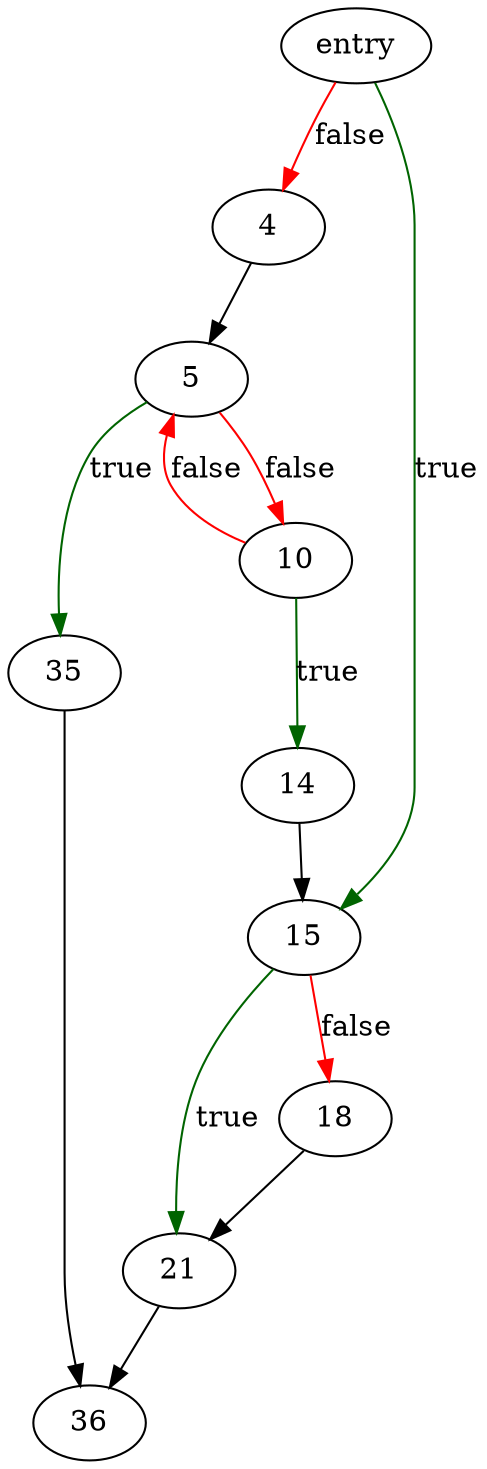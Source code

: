 digraph "getgroup" {
	// Node definitions.
	1 [label=entry];
	4;
	5;
	10;
	14;
	15;
	18;
	21;
	35;
	36;

	// Edge definitions.
	1 -> 4 [
		color=red
		label=false
	];
	1 -> 15 [
		color=darkgreen
		label=true
	];
	4 -> 5;
	5 -> 10 [
		color=red
		label=false
	];
	5 -> 35 [
		color=darkgreen
		label=true
	];
	10 -> 5 [
		color=red
		label=false
	];
	10 -> 14 [
		color=darkgreen
		label=true
	];
	14 -> 15;
	15 -> 18 [
		color=red
		label=false
	];
	15 -> 21 [
		color=darkgreen
		label=true
	];
	18 -> 21;
	21 -> 36;
	35 -> 36;
}
